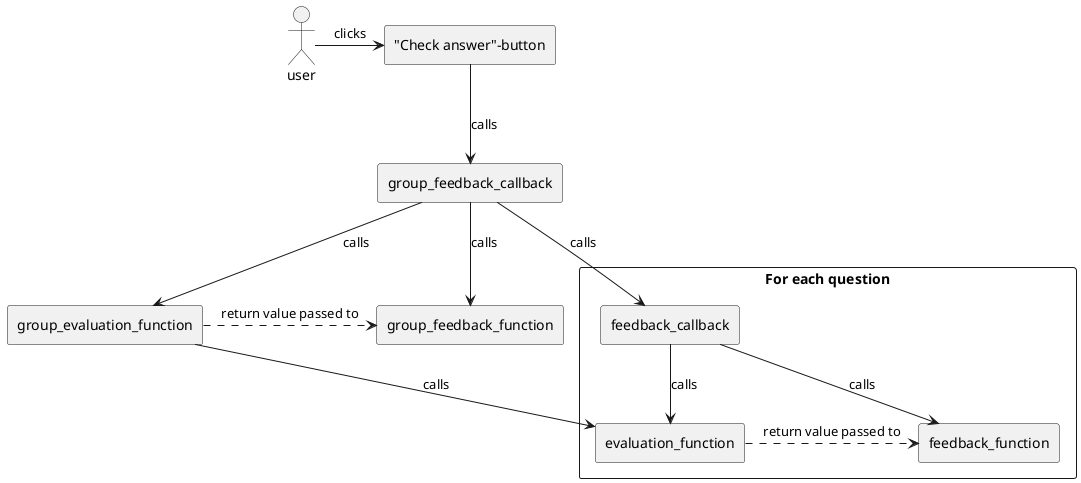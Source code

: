 @startuml
skinparam componentStyle rectangle
actor user
["Check answer"-button] as check_answer
[group_feedback_callback]
[group_feedback_function]
[group_evaluation_function]

component "For each question" {
    [feedback_callback]
    [evaluation_function]
    [feedback_function]
}



user -> check_answer : clicks
check_answer --> group_feedback_callback : calls
group_feedback_callback --> group_evaluation_function : calls
group_evaluation_function .> group_feedback_function : return value passed to
group_feedback_callback --> group_feedback_function : calls
group_feedback_callback --> feedback_callback : calls
group_evaluation_function --> evaluation_function : calls

feedback_callback --> feedback_function : calls
feedback_callback --> evaluation_function : calls
evaluation_function .> feedback_function: return value passed to

@enduml